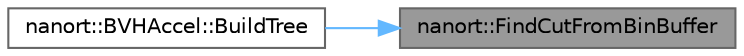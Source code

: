 digraph "nanort::FindCutFromBinBuffer"
{
 // LATEX_PDF_SIZE
  bgcolor="transparent";
  edge [fontname=Helvetica,fontsize=10,labelfontname=Helvetica,labelfontsize=10];
  node [fontname=Helvetica,fontsize=10,shape=box,height=0.2,width=0.4];
  rankdir="RL";
  Node1 [label="nanort::FindCutFromBinBuffer",height=0.2,width=0.4,color="gray40", fillcolor="grey60", style="filled", fontcolor="black",tooltip=" "];
  Node1 -> Node2 [dir="back",color="steelblue1",style="solid"];
  Node2 [label="nanort::BVHAccel::BuildTree",height=0.2,width=0.4,color="grey40", fillcolor="white", style="filled",URL="$a01483.html#ae0e4bf0fab331dbacf469a3e991132e5",tooltip="Builds BVH tree recursively."];
}
